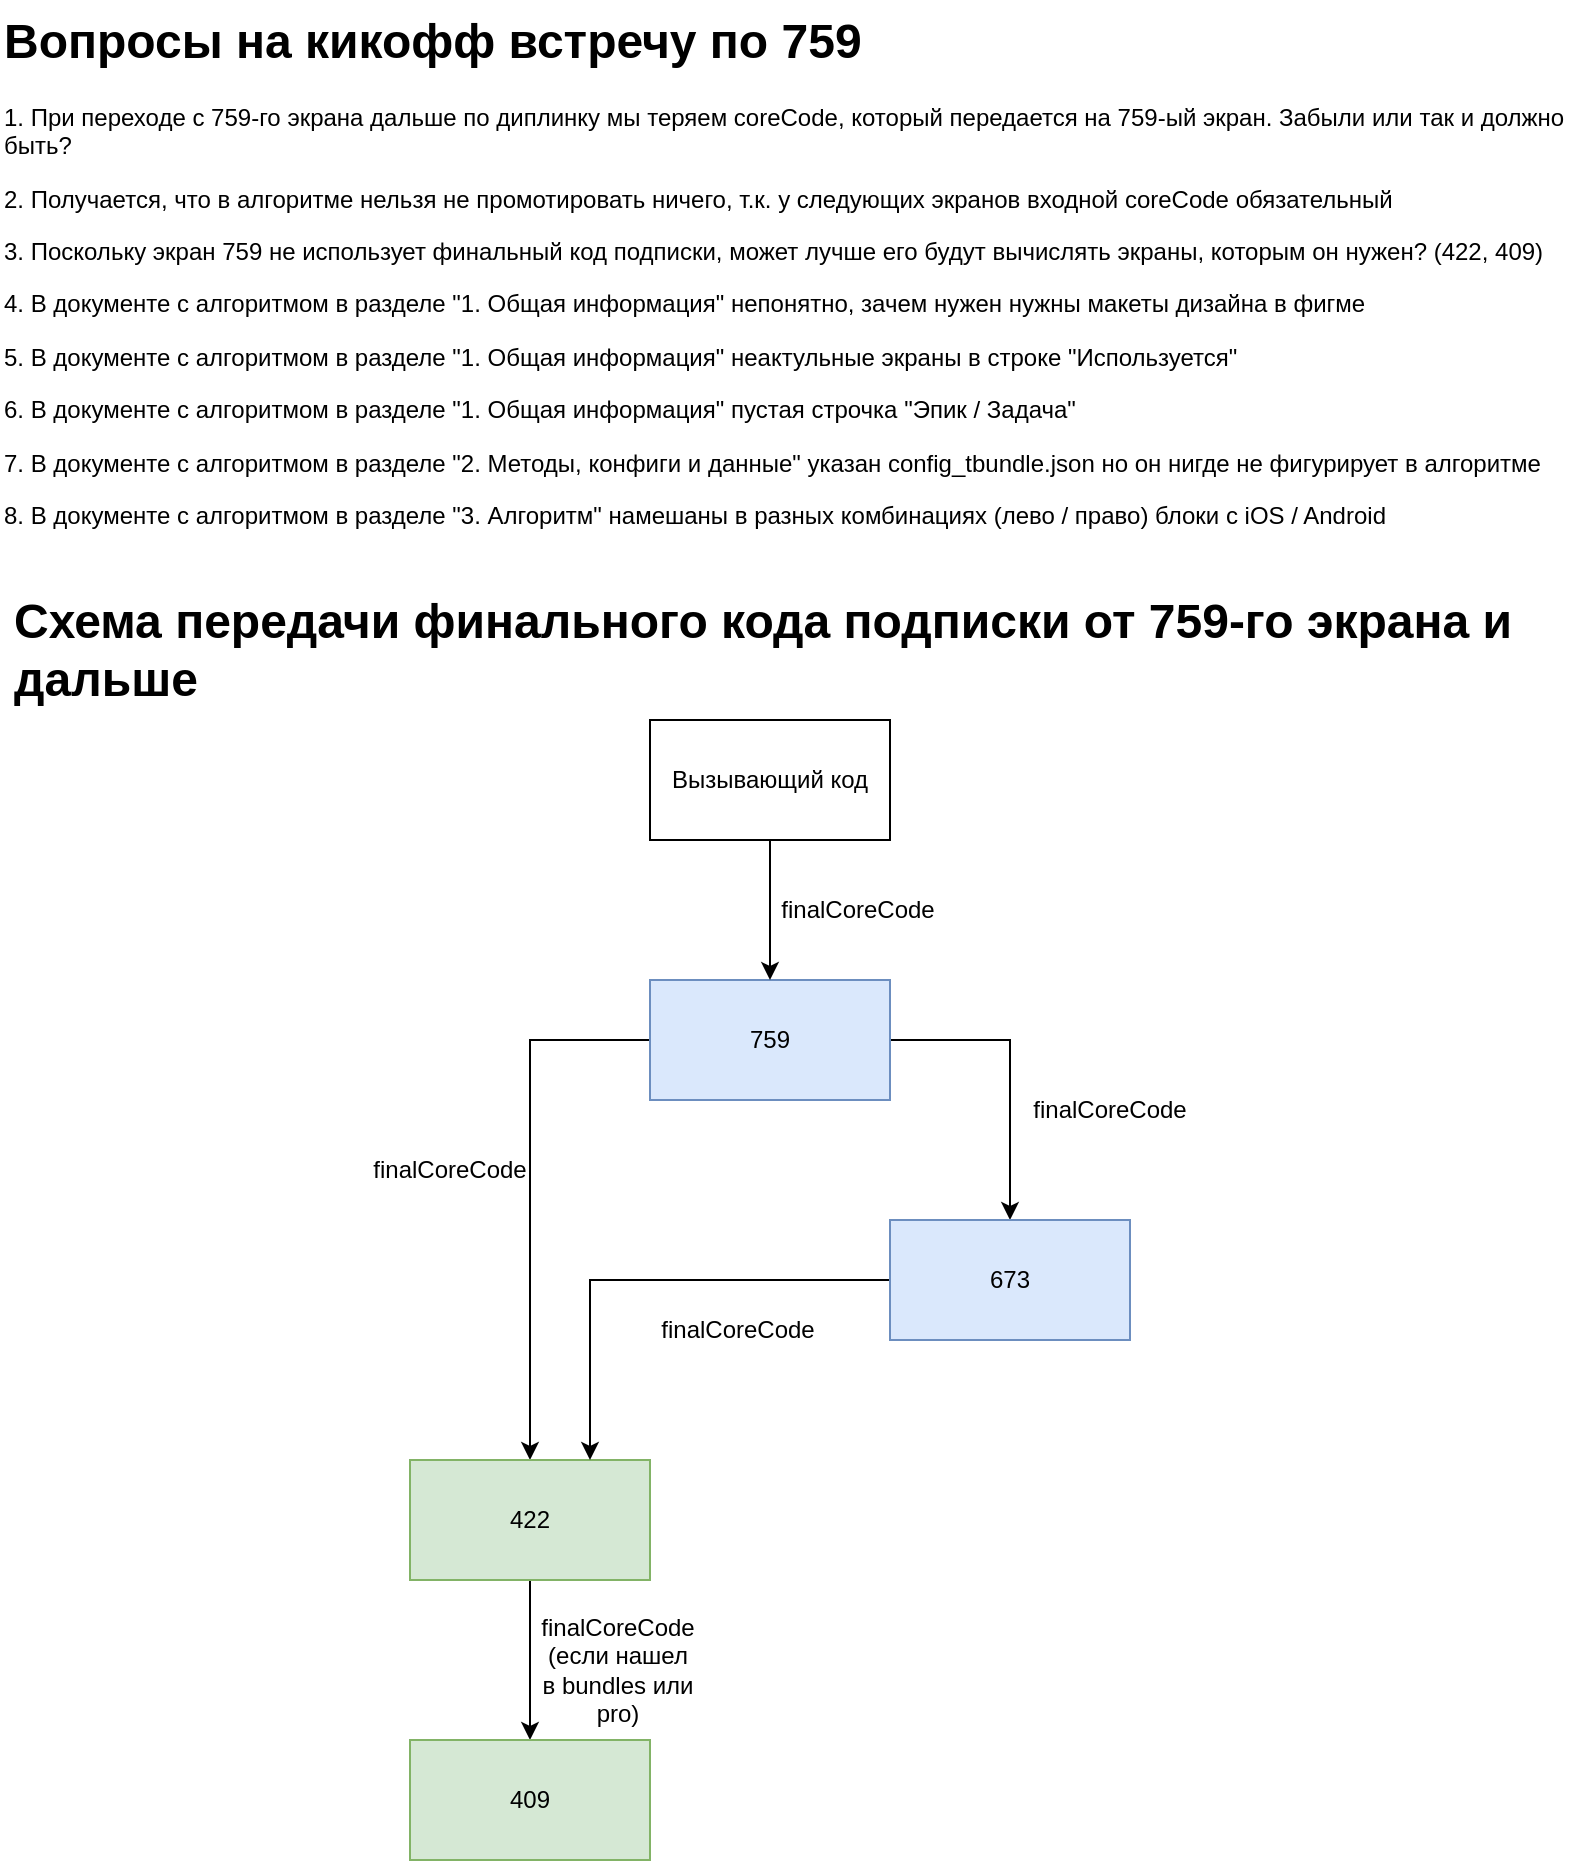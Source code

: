 <mxfile version="27.1.5">
  <diagram name="Страница — 1" id="ZVWgP0xxi2wQhGe-D-gS">
    <mxGraphModel dx="851" dy="593" grid="1" gridSize="10" guides="1" tooltips="1" connect="1" arrows="1" fold="1" page="1" pageScale="1" pageWidth="827" pageHeight="1169" math="0" shadow="0">
      <root>
        <mxCell id="0" />
        <mxCell id="1" parent="0" />
        <mxCell id="UNi9or6etLdbR3E1mCp4-1" value="&lt;h1 style=&quot;margin-top: 0px;&quot;&gt;Вопросы на кикофф встречу по 759&lt;/h1&gt;&lt;p&gt;1. При переходе с 759-го экрана дальше по диплинку мы теряем coreCode, который передается на 759-ый экран. Забыли или так и должно быть?&lt;/p&gt;&lt;p&gt;2. Получается, что в алгоритме нельзя не промотировать ничего, т.к. у следующих экранов входной coreCode обязательный&lt;/p&gt;&lt;p&gt;3. Поскольку экран 759 не использует финальный код подписки, может лучше его будут вычислять экраны, которым он нужен? (422, 409)&lt;/p&gt;&lt;p&gt;4. В документе с алгоритмом в разделе &quot;1. Общая информация&quot; непонятно, зачем нужен нужны макеты дизайна в фигме&lt;/p&gt;&lt;p&gt;5. В документе с алгоритмом в разделе &quot;1. Общая информация&quot; неактульные экраны в строке &quot;Используется&quot;&lt;/p&gt;&lt;p&gt;6. В документе с алгоритмом в разделе &quot;1. Общая информация&quot; пустая строчка &quot;Эпик / Задача&quot;&lt;/p&gt;&lt;p&gt;7. В документе с алгоритмом в разделе &quot;2. Методы, конфиги и данные&quot; указан config_tbundle.json но он нигде не фигурирует в алгоритме&lt;/p&gt;&lt;p&gt;8. В документе с алгоритмом в разделе &quot;3. Алгоритм&quot; намешаны в разных комбинациях (лево / право) блоки с iOS / Android&lt;/p&gt;" style="text;html=1;whiteSpace=wrap;overflow=hidden;rounded=0;" parent="1" vertex="1">
          <mxGeometry x="20" y="10" width="790" height="280" as="geometry" />
        </mxCell>
        <mxCell id="UNi9or6etLdbR3E1mCp4-5" style="edgeStyle=orthogonalEdgeStyle;rounded=0;orthogonalLoop=1;jettySize=auto;html=1;exitX=1;exitY=0.5;exitDx=0;exitDy=0;" parent="1" source="UNi9or6etLdbR3E1mCp4-2" target="UNi9or6etLdbR3E1mCp4-4" edge="1">
          <mxGeometry relative="1" as="geometry" />
        </mxCell>
        <mxCell id="UNi9or6etLdbR3E1mCp4-11" style="edgeStyle=orthogonalEdgeStyle;rounded=0;orthogonalLoop=1;jettySize=auto;html=1;entryX=0.5;entryY=0;entryDx=0;entryDy=0;exitX=0;exitY=0.5;exitDx=0;exitDy=0;" parent="1" source="UNi9or6etLdbR3E1mCp4-2" target="UNi9or6etLdbR3E1mCp4-3" edge="1">
          <mxGeometry relative="1" as="geometry" />
        </mxCell>
        <mxCell id="UNi9or6etLdbR3E1mCp4-2" value="759" style="rounded=0;whiteSpace=wrap;html=1;labelBackgroundColor=none;fillColor=#dae8fc;strokeColor=#6c8ebf;" parent="1" vertex="1">
          <mxGeometry x="345" y="500" width="120" height="60" as="geometry" />
        </mxCell>
        <mxCell id="UNi9or6etLdbR3E1mCp4-16" style="edgeStyle=orthogonalEdgeStyle;rounded=0;orthogonalLoop=1;jettySize=auto;html=1;" parent="1" source="UNi9or6etLdbR3E1mCp4-3" target="UNi9or6etLdbR3E1mCp4-15" edge="1">
          <mxGeometry relative="1" as="geometry" />
        </mxCell>
        <mxCell id="UNi9or6etLdbR3E1mCp4-3" value="422" style="rounded=0;whiteSpace=wrap;html=1;fillColor=#d5e8d4;strokeColor=#82b366;" parent="1" vertex="1">
          <mxGeometry x="225" y="740" width="120" height="60" as="geometry" />
        </mxCell>
        <mxCell id="UNi9or6etLdbR3E1mCp4-12" style="edgeStyle=orthogonalEdgeStyle;rounded=0;orthogonalLoop=1;jettySize=auto;html=1;entryX=0.75;entryY=0;entryDx=0;entryDy=0;" parent="1" source="UNi9or6etLdbR3E1mCp4-4" target="UNi9or6etLdbR3E1mCp4-3" edge="1">
          <mxGeometry relative="1" as="geometry" />
        </mxCell>
        <mxCell id="UNi9or6etLdbR3E1mCp4-4" value="673" style="rounded=0;whiteSpace=wrap;html=1;fillColor=#dae8fc;strokeColor=#6c8ebf;" parent="1" vertex="1">
          <mxGeometry x="465" y="620" width="120" height="60" as="geometry" />
        </mxCell>
        <mxCell id="UNi9or6etLdbR3E1mCp4-8" style="edgeStyle=orthogonalEdgeStyle;rounded=0;orthogonalLoop=1;jettySize=auto;html=1;" parent="1" source="UNi9or6etLdbR3E1mCp4-7" target="UNi9or6etLdbR3E1mCp4-2" edge="1">
          <mxGeometry relative="1" as="geometry" />
        </mxCell>
        <mxCell id="UNi9or6etLdbR3E1mCp4-7" value="Вызывающий код" style="rounded=0;whiteSpace=wrap;html=1;" parent="1" vertex="1">
          <mxGeometry x="345" y="370" width="120" height="60" as="geometry" />
        </mxCell>
        <mxCell id="UNi9or6etLdbR3E1mCp4-9" value="finalCoreCode" style="text;html=1;align=center;verticalAlign=middle;whiteSpace=wrap;rounded=0;" parent="1" vertex="1">
          <mxGeometry x="419" y="450" width="60" height="30" as="geometry" />
        </mxCell>
        <mxCell id="UNi9or6etLdbR3E1mCp4-10" value="finalCoreCode" style="text;html=1;align=center;verticalAlign=middle;whiteSpace=wrap;rounded=0;" parent="1" vertex="1">
          <mxGeometry x="545" y="550" width="60" height="30" as="geometry" />
        </mxCell>
        <mxCell id="UNi9or6etLdbR3E1mCp4-13" value="finalCoreCode" style="text;html=1;align=center;verticalAlign=middle;whiteSpace=wrap;rounded=0;" parent="1" vertex="1">
          <mxGeometry x="215" y="580" width="60" height="30" as="geometry" />
        </mxCell>
        <mxCell id="UNi9or6etLdbR3E1mCp4-14" value="finalCoreCode" style="text;html=1;align=center;verticalAlign=middle;whiteSpace=wrap;rounded=0;" parent="1" vertex="1">
          <mxGeometry x="359" y="660" width="60" height="30" as="geometry" />
        </mxCell>
        <mxCell id="UNi9or6etLdbR3E1mCp4-15" value="409" style="rounded=0;whiteSpace=wrap;html=1;fillColor=#d5e8d4;strokeColor=#82b366;" parent="1" vertex="1">
          <mxGeometry x="225" y="880" width="120" height="60" as="geometry" />
        </mxCell>
        <mxCell id="UNi9or6etLdbR3E1mCp4-17" value="finalCoreCode (если нашел в bundles или pro)" style="text;html=1;align=center;verticalAlign=middle;whiteSpace=wrap;rounded=0;" parent="1" vertex="1">
          <mxGeometry x="299" y="830" width="60" height="30" as="geometry" />
        </mxCell>
        <mxCell id="UNi9or6etLdbR3E1mCp4-18" value="Схема передачи финального кода подписки от 759-го экрана и дальше" style="text;html=1;align=left;verticalAlign=middle;whiteSpace=wrap;rounded=0;fontStyle=1;fontSize=24;" parent="1" vertex="1">
          <mxGeometry x="25" y="320" width="780" height="30" as="geometry" />
        </mxCell>
      </root>
    </mxGraphModel>
  </diagram>
</mxfile>
